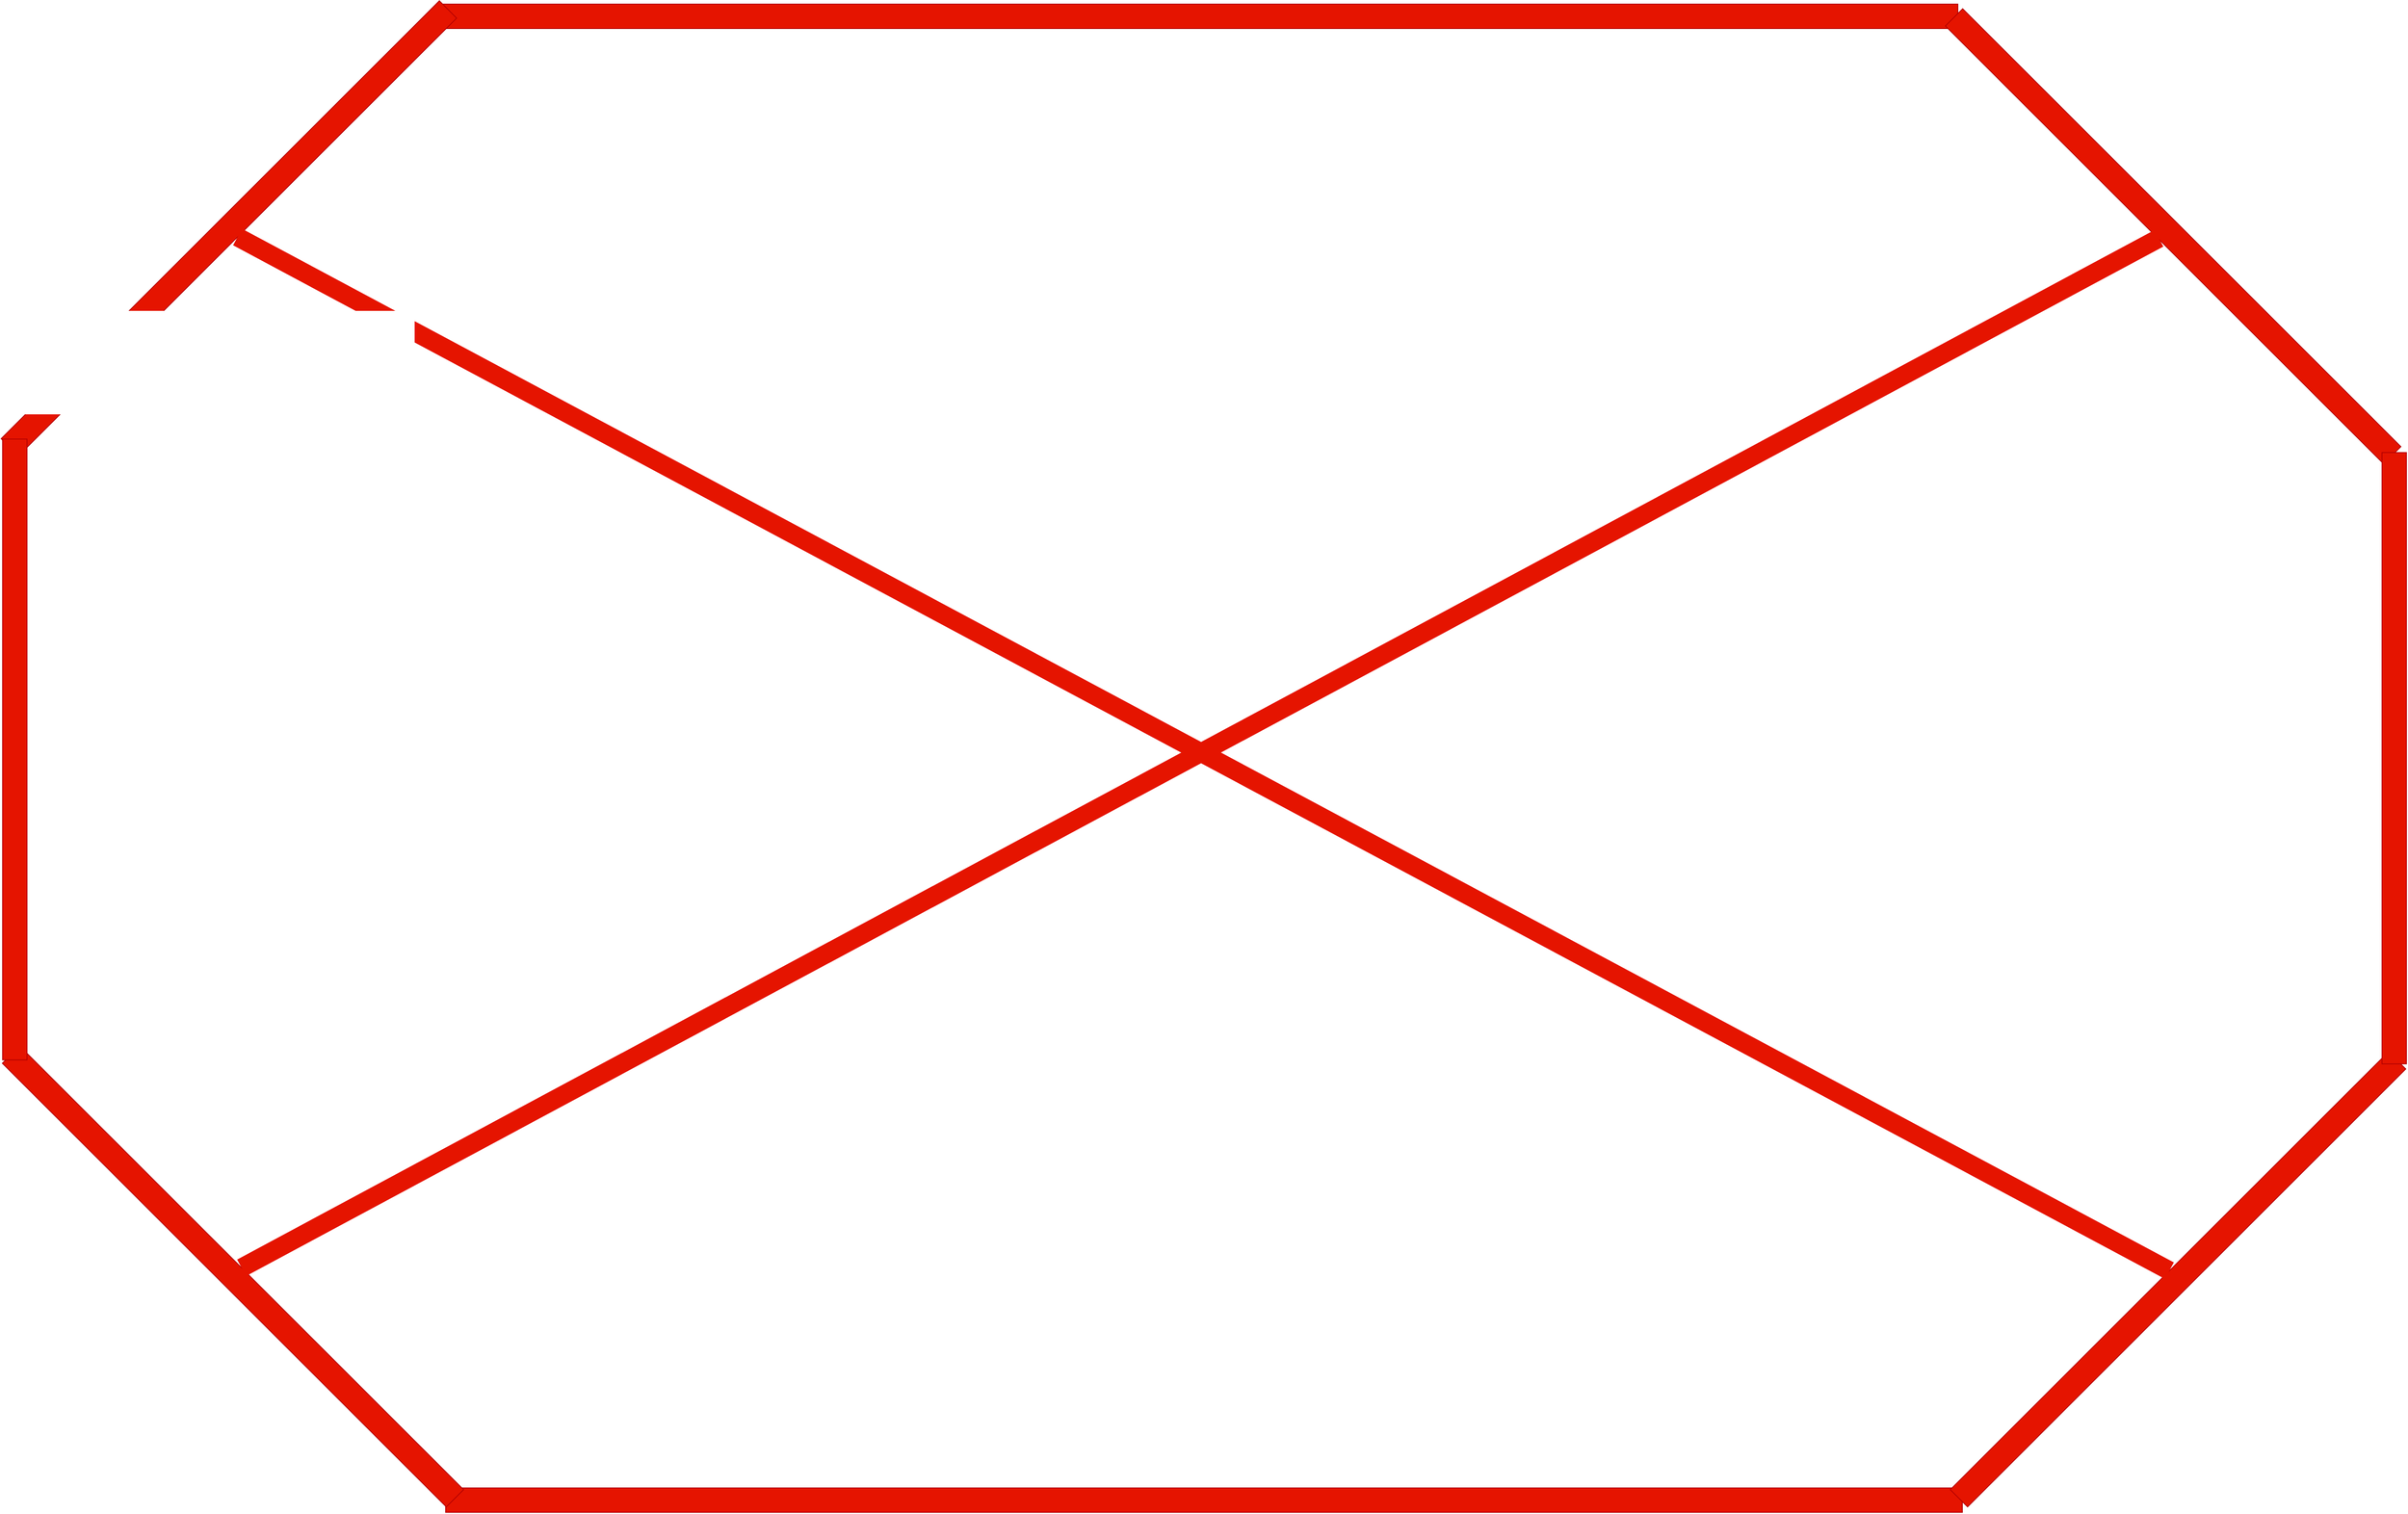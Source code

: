 <mxfile version="21.4.0" type="github" pages="3">
  <diagram name="rojo" id="rLNEW8bypipWLTjbwRzL">
    <mxGraphModel dx="3585" dy="2068" grid="1" gridSize="10" guides="1" tooltips="1" connect="1" arrows="1" fold="1" page="1" pageScale="1" pageWidth="827" pageHeight="1169" math="0" shadow="0">
      <root>
        <mxCell id="0" />
        <mxCell id="1" parent="0" />
        <mxCell id="5Owv_73DjVaNDnWhkW0f-1" value="" style="group" parent="1" connectable="0" vertex="1">
          <mxGeometry x="180.403" y="235.983" width="2949.742" height="1855.017" as="geometry" />
        </mxCell>
        <mxCell id="E28FUwo6QbQ6_Kq-krA3-43" value="" style="rounded=0;whiteSpace=wrap;html=1;fillColor=#e51400;strokeColor=#B20000;fontColor=#ffffff;" parent="5Owv_73DjVaNDnWhkW0f-1" vertex="1">
          <mxGeometry x="545.097" y="1825.017" width="1860" height="30" as="geometry" />
        </mxCell>
        <mxCell id="E28FUwo6QbQ6_Kq-krA3-44" value="" style="rounded=0;whiteSpace=wrap;html=1;fillColor=#e51400;strokeColor=#B20000;fontColor=#ffffff;" parent="5Owv_73DjVaNDnWhkW0f-1" vertex="1">
          <mxGeometry x="539.597" y="4.017" width="1860" height="30" as="geometry" />
        </mxCell>
        <mxCell id="E28FUwo6QbQ6_Kq-krA3-45" value="" style="rounded=0;whiteSpace=wrap;html=1;fillColor=#e51400;strokeColor=#B20000;rotation=-45;fontColor=#ffffff;" parent="5Owv_73DjVaNDnWhkW0f-1" vertex="1">
          <mxGeometry x="-100.693" y="264.307" width="760" height="30" as="geometry" />
        </mxCell>
        <mxCell id="E28FUwo6QbQ6_Kq-krA3-46" value="" style="rounded=0;whiteSpace=wrap;html=1;fillColor=#e51400;strokeColor=#B20000;rotation=-45;fontColor=#ffffff;" parent="5Owv_73DjVaNDnWhkW0f-1" vertex="1">
          <mxGeometry x="2289.597" y="1554.017" width="760" height="30" as="geometry" />
        </mxCell>
        <mxCell id="E28FUwo6QbQ6_Kq-krA3-47" value="" style="rounded=0;whiteSpace=wrap;html=1;fillColor=#e51400;strokeColor=#B20000;rotation=-135;fontColor=#ffffff;" parent="5Owv_73DjVaNDnWhkW0f-1" vertex="1">
          <mxGeometry x="2283.597" y="274.017" width="760" height="30" as="geometry" />
        </mxCell>
        <mxCell id="E28FUwo6QbQ6_Kq-krA3-48" value="" style="rounded=0;whiteSpace=wrap;html=1;fillColor=#e51400;strokeColor=#B20000;rotation=-135;fontColor=#ffffff;" parent="5Owv_73DjVaNDnWhkW0f-1" vertex="1">
          <mxGeometry x="-100.693" y="1550.477" width="770" height="30" as="geometry" />
        </mxCell>
        <mxCell id="E28FUwo6QbQ6_Kq-krA3-49" value="" style="rounded=0;whiteSpace=wrap;html=1;fillColor=#e51400;strokeColor=#B20000;rotation=-90;fontColor=#ffffff;" parent="5Owv_73DjVaNDnWhkW0f-1" vertex="1">
          <mxGeometry x="-364.2" y="903.82" width="761.89" height="30" as="geometry" />
        </mxCell>
        <mxCell id="E28FUwo6QbQ6_Kq-krA3-50" value="" style="rounded=0;whiteSpace=wrap;html=1;fillColor=#e51400;strokeColor=#B20000;rotation=-90;fontColor=#ffffff;" parent="5Owv_73DjVaNDnWhkW0f-1" vertex="1">
          <mxGeometry x="2559.597" y="914.517" width="750.29" height="30" as="geometry" />
        </mxCell>
        <mxCell id="E28FUwo6QbQ6_Kq-krA3-51" value="" style="endArrow=none;html=1;rounded=0;exitX=0.5;exitY=1;exitDx=0;exitDy=0;strokeWidth=23;fillColor=#e51400;strokeColor=#E51400;entryX=0.514;entryY=0.029;entryDx=0;entryDy=0;entryPerimeter=0;" parent="5Owv_73DjVaNDnWhkW0f-1" source="E28FUwo6QbQ6_Kq-krA3-48" target="E28FUwo6QbQ6_Kq-krA3-47" edge="1">
          <mxGeometry width="50" height="50" relative="1" as="geometry">
            <mxPoint x="1669.597" y="954.017" as="sourcePoint" />
            <mxPoint x="2639.597" y="294.017" as="targetPoint" />
          </mxGeometry>
        </mxCell>
        <mxCell id="E28FUwo6QbQ6_Kq-krA3-52" value="" style="endArrow=none;html=1;rounded=0;entryX=0.5;entryY=1;entryDx=0;entryDy=0;exitX=0.5;exitY=0;exitDx=0;exitDy=0;strokeWidth=23;fillColor=#e51400;strokeColor=#E51400;" parent="5Owv_73DjVaNDnWhkW0f-1" source="E28FUwo6QbQ6_Kq-krA3-46" target="E28FUwo6QbQ6_Kq-krA3-45" edge="1">
          <mxGeometry width="50" height="50" relative="1" as="geometry">
            <mxPoint x="1669.597" y="954.017" as="sourcePoint" />
            <mxPoint x="1719.597" y="904.017" as="targetPoint" />
          </mxGeometry>
        </mxCell>
      </root>
    </mxGraphModel>
  </diagram>
  <diagram id="SeITEsqiaWgWTBsObj8D" name="nabe azul">
    <mxGraphModel dx="5736" dy="3308" grid="1" gridSize="10" guides="1" tooltips="1" connect="1" arrows="1" fold="1" page="1" pageScale="1" pageWidth="827" pageHeight="1169" math="0" shadow="0">
      <root>
        <mxCell id="0" />
        <mxCell id="1" parent="0" />
        <mxCell id="Q9p2sE9XfP6vc5BjAZk1-1" value="" style="group" parent="1" connectable="0" vertex="1">
          <mxGeometry x="180.403" y="235.983" width="2949.742" height="1855.017" as="geometry" />
        </mxCell>
        <mxCell id="Q9p2sE9XfP6vc5BjAZk1-2" value="" style="rounded=0;whiteSpace=wrap;html=1;fillColor=#1ba1e2;strokeColor=#006EAF;fontColor=#ffffff;" parent="Q9p2sE9XfP6vc5BjAZk1-1" vertex="1">
          <mxGeometry x="545.097" y="1825.017" width="1860" height="30" as="geometry" />
        </mxCell>
        <mxCell id="Q9p2sE9XfP6vc5BjAZk1-3" value="" style="rounded=0;whiteSpace=wrap;html=1;fillColor=#1ba1e2;strokeColor=#006EAF;fontColor=#ffffff;" parent="Q9p2sE9XfP6vc5BjAZk1-1" vertex="1">
          <mxGeometry x="539.597" y="4.017" width="1860" height="30" as="geometry" />
        </mxCell>
        <mxCell id="Q9p2sE9XfP6vc5BjAZk1-4" value="" style="rounded=0;whiteSpace=wrap;html=1;fillColor=#1ba1e2;strokeColor=#006EAF;rotation=-45;fontColor=#ffffff;" parent="Q9p2sE9XfP6vc5BjAZk1-1" vertex="1">
          <mxGeometry x="-100.693" y="264.307" width="760" height="30" as="geometry" />
        </mxCell>
        <mxCell id="Q9p2sE9XfP6vc5BjAZk1-5" value="" style="rounded=0;whiteSpace=wrap;html=1;fillColor=#1ba1e2;strokeColor=#006EAF;rotation=-45;fontColor=#ffffff;" parent="Q9p2sE9XfP6vc5BjAZk1-1" vertex="1">
          <mxGeometry x="2289.597" y="1554.017" width="760" height="30" as="geometry" />
        </mxCell>
        <mxCell id="Q9p2sE9XfP6vc5BjAZk1-6" value="" style="rounded=0;whiteSpace=wrap;html=1;fillColor=#1ba1e2;strokeColor=#006EAF;rotation=-135;fontColor=#ffffff;" parent="Q9p2sE9XfP6vc5BjAZk1-1" vertex="1">
          <mxGeometry x="2283.597" y="274.017" width="760" height="30" as="geometry" />
        </mxCell>
        <mxCell id="Q9p2sE9XfP6vc5BjAZk1-7" value="" style="rounded=0;whiteSpace=wrap;html=1;fillColor=#1ba1e2;strokeColor=#006EAF;rotation=-135;fontColor=#ffffff;" parent="Q9p2sE9XfP6vc5BjAZk1-1" vertex="1">
          <mxGeometry x="-100.693" y="1550.477" width="770" height="30" as="geometry" />
        </mxCell>
        <mxCell id="Q9p2sE9XfP6vc5BjAZk1-8" value="" style="rounded=0;whiteSpace=wrap;html=1;fillColor=#1ba1e2;strokeColor=#006EAF;rotation=-90;fontColor=#ffffff;" parent="Q9p2sE9XfP6vc5BjAZk1-1" vertex="1">
          <mxGeometry x="-358.403" y="898.017" width="750.29" height="30" as="geometry" />
        </mxCell>
        <mxCell id="Q9p2sE9XfP6vc5BjAZk1-9" value="" style="rounded=0;whiteSpace=wrap;html=1;fillColor=#dae8fc;strokeColor=#6c8ebf;rotation=-90;gradientColor=#7ea6e0;" parent="Q9p2sE9XfP6vc5BjAZk1-1" vertex="1">
          <mxGeometry x="2559.597" y="914.517" width="750.29" height="30" as="geometry" />
        </mxCell>
        <mxCell id="Q9p2sE9XfP6vc5BjAZk1-10" value="" style="endArrow=none;html=1;rounded=0;exitX=0.5;exitY=1;exitDx=0;exitDy=0;strokeWidth=23;fillColor=#dae8fc;strokeColor=#1BA1E2;gradientColor=#7ea6e0;" parent="Q9p2sE9XfP6vc5BjAZk1-1" source="Q9p2sE9XfP6vc5BjAZk1-7" edge="1">
          <mxGeometry width="50" height="50" relative="1" as="geometry">
            <mxPoint x="1669.597" y="954.017" as="sourcePoint" />
            <mxPoint x="2639.597" y="294.017" as="targetPoint" />
          </mxGeometry>
        </mxCell>
        <mxCell id="Q9p2sE9XfP6vc5BjAZk1-11" value="" style="endArrow=none;html=1;rounded=0;entryX=0.5;entryY=1;entryDx=0;entryDy=0;exitX=0.5;exitY=0;exitDx=0;exitDy=0;strokeWidth=23;fillColor=#dae8fc;strokeColor=#1BA1E2;gradientColor=#7ea6e0;" parent="Q9p2sE9XfP6vc5BjAZk1-1" source="Q9p2sE9XfP6vc5BjAZk1-5" target="Q9p2sE9XfP6vc5BjAZk1-4" edge="1">
          <mxGeometry width="50" height="50" relative="1" as="geometry">
            <mxPoint x="1669.597" y="954.017" as="sourcePoint" />
            <mxPoint x="1719.597" y="904.017" as="targetPoint" />
          </mxGeometry>
        </mxCell>
      </root>
    </mxGraphModel>
  </diagram>
  <diagram id="YLAPHuplZ-qpv7zF8amB" name="nabe verde">
    <mxGraphModel dx="1247" dy="719" grid="1" gridSize="10" guides="1" tooltips="1" connect="1" arrows="1" fold="1" page="1" pageScale="1" pageWidth="827" pageHeight="1169" math="0" shadow="0">
      <root>
        <mxCell id="0" />
        <mxCell id="1" parent="0" />
        <mxCell id="kkHH2whFjmdJfK0yO_lN-1" value="" style="group" parent="1" connectable="0" vertex="1">
          <mxGeometry x="180.403" y="235.983" width="2949.742" height="1855.017" as="geometry" />
        </mxCell>
        <mxCell id="kkHH2whFjmdJfK0yO_lN-2" value="" style="rounded=0;whiteSpace=wrap;html=1;fillColor=#60a917;strokeColor=#2D7600;fontColor=#ffffff;" parent="kkHH2whFjmdJfK0yO_lN-1" vertex="1">
          <mxGeometry x="545.097" y="1825.017" width="1860" height="30" as="geometry" />
        </mxCell>
        <mxCell id="kkHH2whFjmdJfK0yO_lN-3" value="" style="rounded=0;whiteSpace=wrap;html=1;fillColor=#60a917;strokeColor=#2D7600;fontColor=#ffffff;" parent="kkHH2whFjmdJfK0yO_lN-1" vertex="1">
          <mxGeometry x="539.597" y="4.017" width="1860" height="30" as="geometry" />
        </mxCell>
        <mxCell id="kkHH2whFjmdJfK0yO_lN-4" value="" style="rounded=0;whiteSpace=wrap;html=1;fillColor=#60a917;strokeColor=#2D7600;rotation=-45;fontColor=#ffffff;" parent="kkHH2whFjmdJfK0yO_lN-1" vertex="1">
          <mxGeometry x="-100.693" y="264.307" width="760" height="30" as="geometry" />
        </mxCell>
        <mxCell id="kkHH2whFjmdJfK0yO_lN-5" value="" style="rounded=0;whiteSpace=wrap;html=1;fillColor=#60a917;strokeColor=#2D7600;rotation=-45;fontColor=#ffffff;" parent="kkHH2whFjmdJfK0yO_lN-1" vertex="1">
          <mxGeometry x="2289.597" y="1554.017" width="760" height="30" as="geometry" />
        </mxCell>
        <mxCell id="kkHH2whFjmdJfK0yO_lN-6" value="" style="rounded=0;whiteSpace=wrap;html=1;fillColor=#60a917;strokeColor=#2D7600;rotation=-135;fontColor=#ffffff;" parent="kkHH2whFjmdJfK0yO_lN-1" vertex="1">
          <mxGeometry x="2283.597" y="274.017" width="760" height="30" as="geometry" />
        </mxCell>
        <mxCell id="kkHH2whFjmdJfK0yO_lN-7" value="" style="rounded=0;whiteSpace=wrap;html=1;fillColor=#60a917;strokeColor=#2D7600;rotation=-135;fontColor=#ffffff;" parent="kkHH2whFjmdJfK0yO_lN-1" vertex="1">
          <mxGeometry x="-100.693" y="1550.477" width="770" height="30" as="geometry" />
        </mxCell>
        <mxCell id="kkHH2whFjmdJfK0yO_lN-8" value="" style="rounded=0;whiteSpace=wrap;html=1;fillColor=#60a917;strokeColor=#2D7600;rotation=-90;fontColor=#ffffff;" parent="kkHH2whFjmdJfK0yO_lN-1" vertex="1">
          <mxGeometry x="-358.403" y="898.017" width="750.29" height="30" as="geometry" />
        </mxCell>
        <mxCell id="kkHH2whFjmdJfK0yO_lN-9" value="" style="rounded=0;whiteSpace=wrap;html=1;fillColor=#60a917;strokeColor=#2D7600;rotation=-90;fontColor=#ffffff;" parent="kkHH2whFjmdJfK0yO_lN-1" vertex="1">
          <mxGeometry x="2559.597" y="914.517" width="750.29" height="30" as="geometry" />
        </mxCell>
        <mxCell id="kkHH2whFjmdJfK0yO_lN-10" value="" style="endArrow=none;html=1;rounded=0;exitX=0.5;exitY=1;exitDx=0;exitDy=0;strokeWidth=23;fillColor=#60a917;strokeColor=#60A917;" parent="kkHH2whFjmdJfK0yO_lN-1" source="kkHH2whFjmdJfK0yO_lN-7" edge="1">
          <mxGeometry width="50" height="50" relative="1" as="geometry">
            <mxPoint x="1669.597" y="954.017" as="sourcePoint" />
            <mxPoint x="2639.597" y="294.017" as="targetPoint" />
          </mxGeometry>
        </mxCell>
        <mxCell id="kkHH2whFjmdJfK0yO_lN-11" value="" style="endArrow=none;html=1;rounded=0;entryX=0.5;entryY=1;entryDx=0;entryDy=0;exitX=0.5;exitY=0;exitDx=0;exitDy=0;strokeWidth=23;fillColor=#60a917;strokeColor=#60A917;" parent="kkHH2whFjmdJfK0yO_lN-1" source="kkHH2whFjmdJfK0yO_lN-5" target="kkHH2whFjmdJfK0yO_lN-4" edge="1">
          <mxGeometry width="50" height="50" relative="1" as="geometry">
            <mxPoint x="1669.597" y="954.017" as="sourcePoint" />
            <mxPoint x="1719.597" y="904.017" as="targetPoint" />
          </mxGeometry>
        </mxCell>
      </root>
    </mxGraphModel>
  </diagram>
</mxfile>
